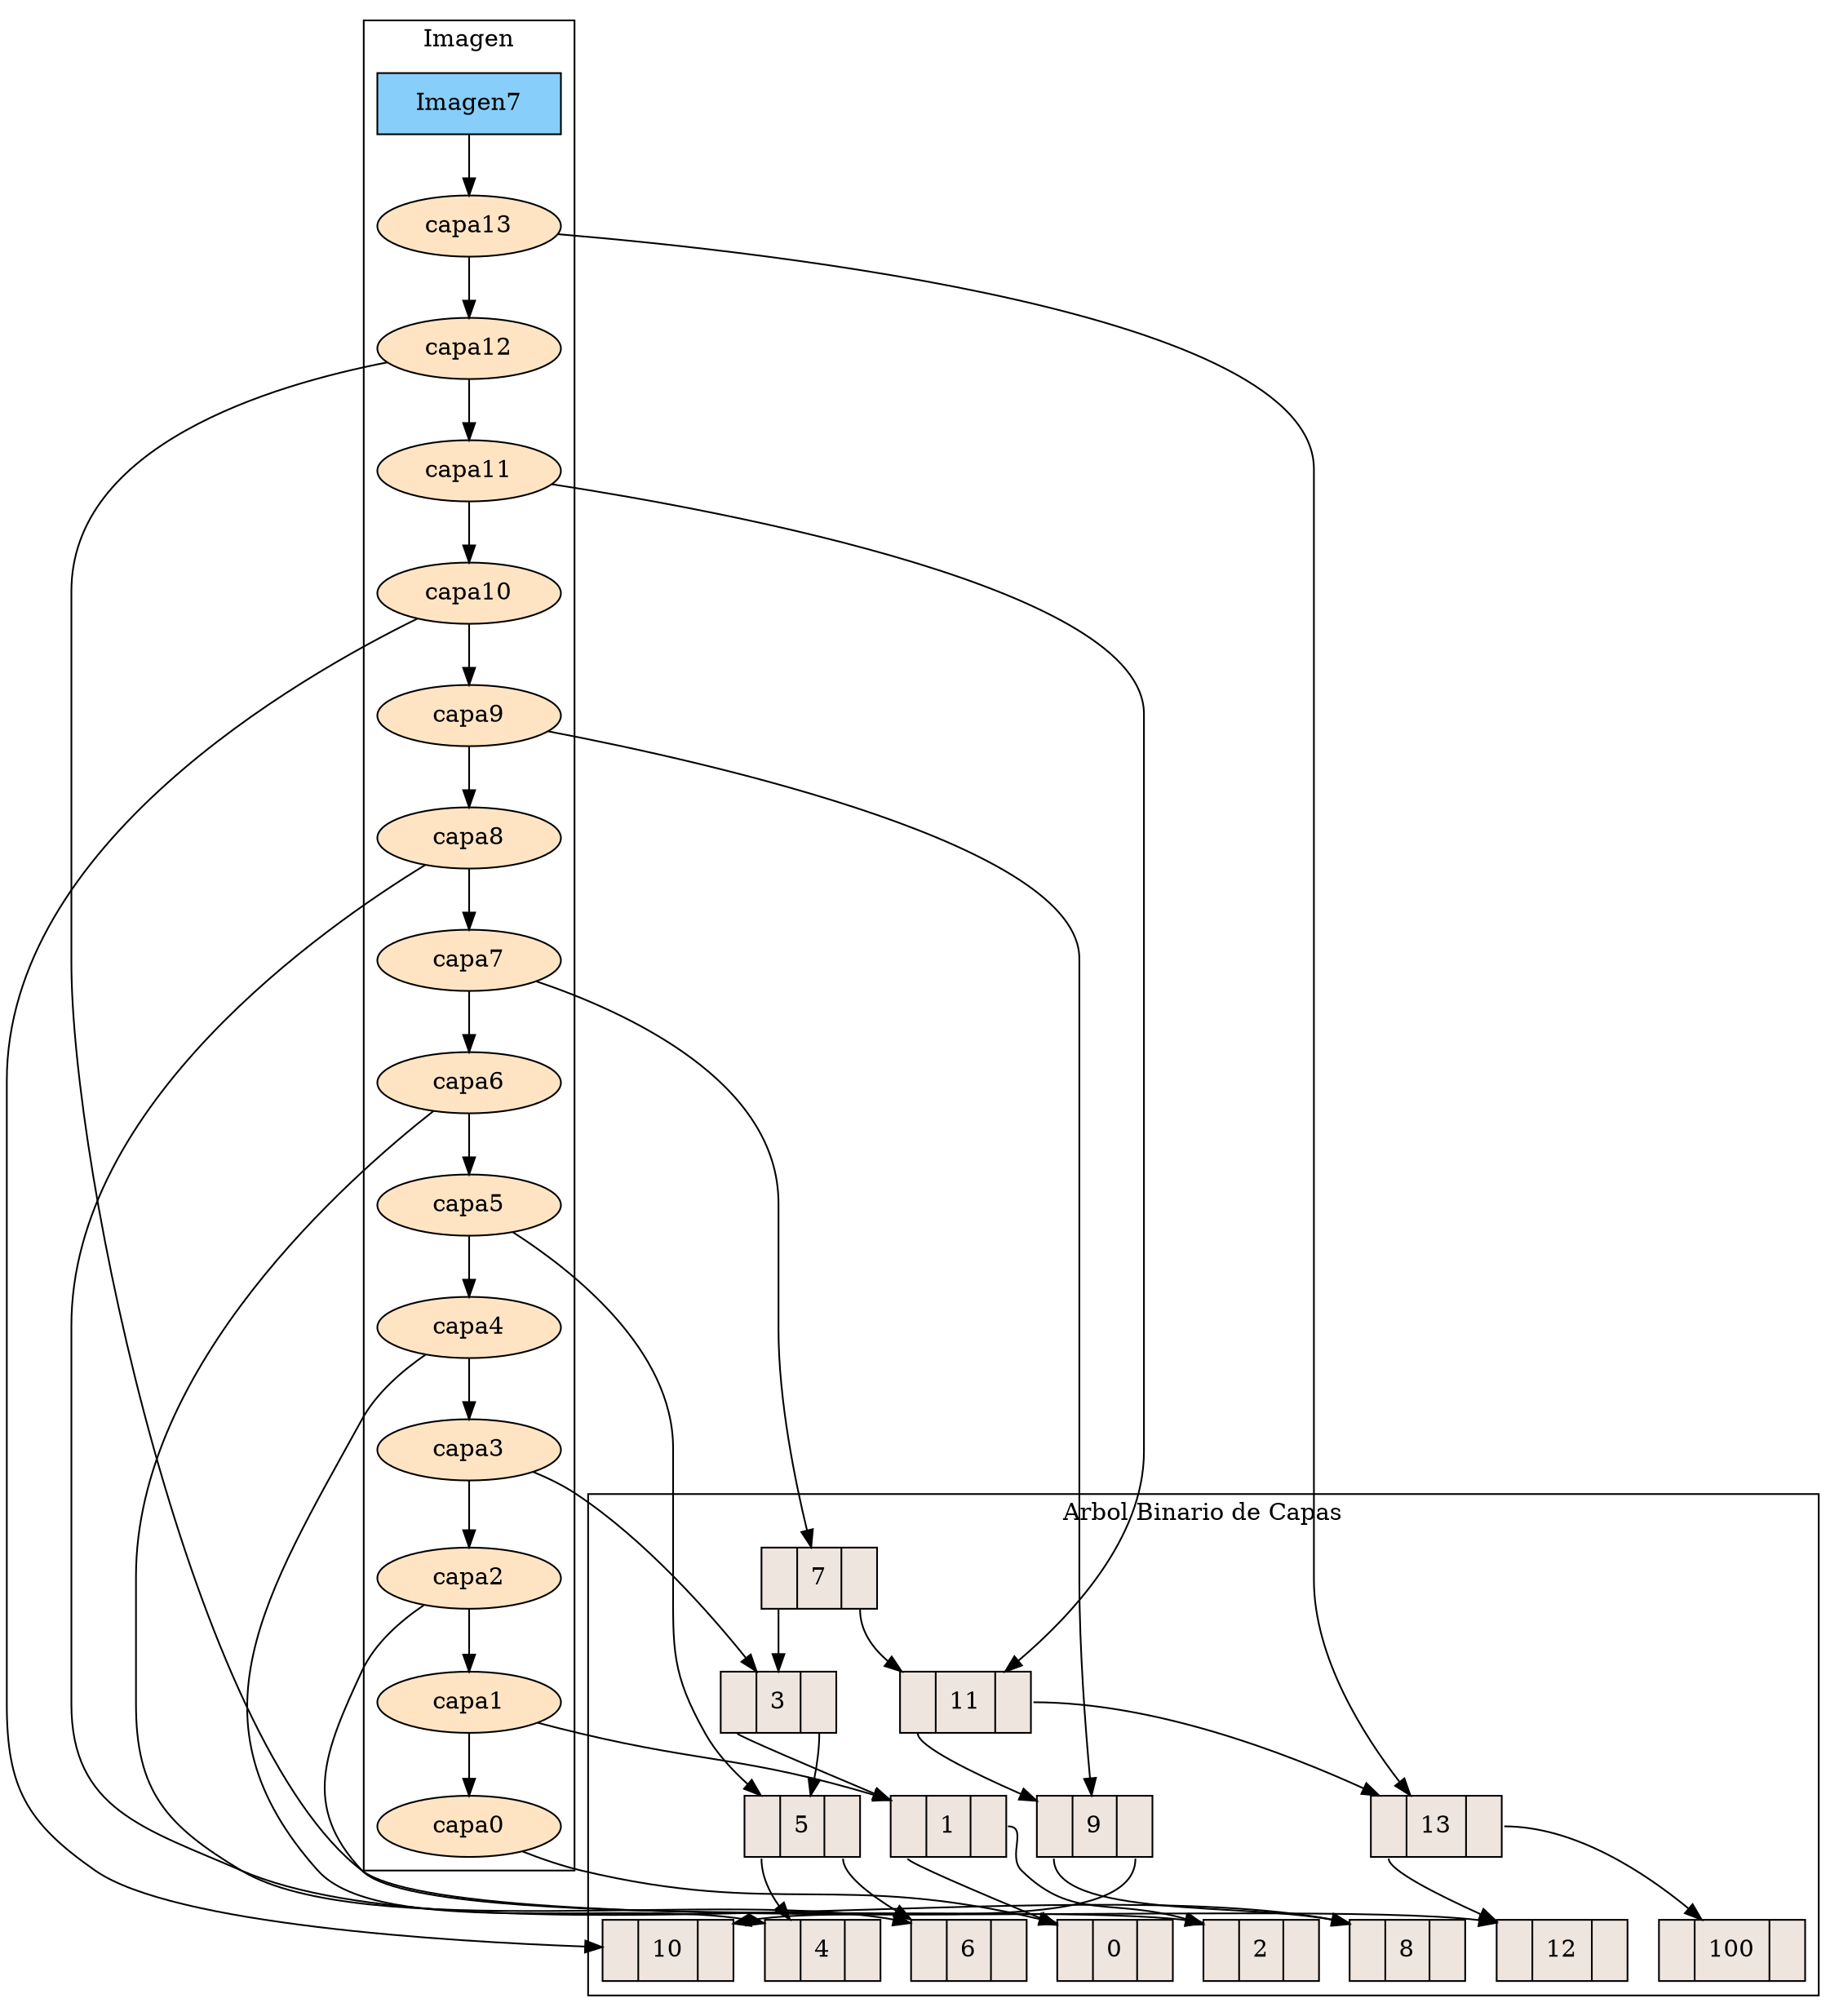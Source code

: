 digraph grafica{
rankdir=TB;
 subgraph cluster_0{
 label="Arbol Binario de Capas"; 
 node [shape = record, style=filled, fillcolor=seashell2];
nodo7 [ label = "<C0>|7|<C1>"];
nodo3 [ label = "<C0>|3|<C1>"];
nodo1 [ label = "<C0>|1|<C1>"];
nodo0 [ label = "<C0>|0|<C1>"];
nodo2 [ label = "<C0>|2|<C1>"];
nodo5 [ label = "<C0>|5|<C1>"];
nodo4 [ label = "<C0>|4|<C1>"];
nodo6 [ label = "<C0>|6|<C1>"];
nodo11 [ label = "<C0>|11|<C1>"];
nodo9 [ label = "<C0>|9|<C1>"];
nodo8 [ label = "<C0>|8|<C1>"];
nodo10 [ label = "<C0>|10|<C1>"];
nodo13 [ label = "<C0>|13|<C1>"];
nodo12 [ label = "<C0>|12|<C1>"];
nodo100 [ label = "<C0>|100|<C1>"];
nodo7:C0->nodo3
nodo7:C1->nodo11
nodo3:C0->nodo1
nodo3:C1->nodo5
nodo1:C0->nodo0
nodo1:C1->nodo2
nodo5:C0->nodo4
nodo5:C1->nodo6
nodo11:C0->nodo9
nodo11:C1->nodo13
nodo9:C0->nodo8
nodo9:C1->nodo10
nodo13:C0->nodo12
nodo13:C1->nodo100
}subgraph cluster_1 {
 label="Imagen";
  Imagen7[shape=box,width = 1.5 style = filled, fillcolor = lightskyblue, group = 2 ];
Imagen7->capa13
capa13 [shape=ellipse width = 1.5 style = filled, fillcolor = bisque1, group = 1 ];
capa13->capa12
capa12 [shape=ellipse width = 1.5 style = filled, fillcolor = bisque1, group = 1 ];
capa12->capa11
capa11 [shape=ellipse width = 1.5 style = filled, fillcolor = bisque1, group = 1 ];
capa11->capa10
capa10 [shape=ellipse width = 1.5 style = filled, fillcolor = bisque1, group = 1 ];
capa10->capa9
capa9 [shape=ellipse width = 1.5 style = filled, fillcolor = bisque1, group = 1 ];
capa9->capa8
capa8 [shape=ellipse width = 1.5 style = filled, fillcolor = bisque1, group = 1 ];
capa8->capa7
capa7 [shape=ellipse width = 1.5 style = filled, fillcolor = bisque1, group = 1 ];
capa7->capa6
capa6 [shape=ellipse width = 1.5 style = filled, fillcolor = bisque1, group = 1 ];
capa6->capa5
capa5 [shape=ellipse width = 1.5 style = filled, fillcolor = bisque1, group = 1 ];
capa5->capa4
capa4 [shape=ellipse width = 1.5 style = filled, fillcolor = bisque1, group = 1 ];
capa4->capa3
capa3 [shape=ellipse width = 1.5 style = filled, fillcolor = bisque1, group = 1 ];
capa3->capa2
capa2 [shape=ellipse width = 1.5 style = filled, fillcolor = bisque1, group = 1 ];
capa2->capa1
capa1 [shape=ellipse width = 1.5 style = filled, fillcolor = bisque1, group = 1 ];
capa1->capa0
capa0 [shape=ellipse width = 1.5 style = filled, fillcolor = bisque1, group = 1 ];
capa13->nodo13
capa12->nodo12
capa11->nodo11
capa10->nodo10
capa9->nodo9
capa8->nodo8
capa7->nodo7
capa6->nodo6
capa5->nodo5
capa4->nodo4
capa3->nodo3
capa2->nodo2
capa1->nodo1
capa0->nodo0

}
}